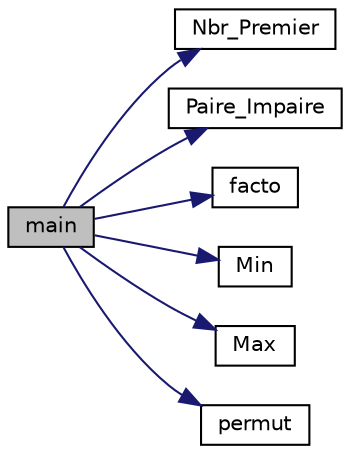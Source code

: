 digraph "main"
{
  edge [fontname="Helvetica",fontsize="10",labelfontname="Helvetica",labelfontsize="10"];
  node [fontname="Helvetica",fontsize="10",shape=record];
  rankdir="LR";
  Node5 [label="main",height=0.2,width=0.4,color="black", fillcolor="grey75", style="filled", fontcolor="black"];
  Node5 -> Node6 [color="midnightblue",fontsize="10",style="solid",fontname="Helvetica"];
  Node6 [label="Nbr_Premier",height=0.2,width=0.4,color="black", fillcolor="white", style="filled",URL="$_entiiers_8cpp.html#a337f40cdb470da6b53f06cc21538a618"];
  Node5 -> Node7 [color="midnightblue",fontsize="10",style="solid",fontname="Helvetica"];
  Node7 [label="Paire_Impaire",height=0.2,width=0.4,color="black", fillcolor="white", style="filled",URL="$_entiiers_8cpp.html#ad1135c5c8ac6634fa963f3354106149a"];
  Node5 -> Node8 [color="midnightblue",fontsize="10",style="solid",fontname="Helvetica"];
  Node8 [label="facto",height=0.2,width=0.4,color="black", fillcolor="white", style="filled",URL="$_entiiers_8cpp.html#a9e36a6eedec19087114b5f62867d0a2c"];
  Node5 -> Node9 [color="midnightblue",fontsize="10",style="solid",fontname="Helvetica"];
  Node9 [label="Min",height=0.2,width=0.4,color="black", fillcolor="white", style="filled",URL="$_entiiers_8cpp.html#a326f69deb0ea0e5143dcdbb36b498978"];
  Node5 -> Node10 [color="midnightblue",fontsize="10",style="solid",fontname="Helvetica"];
  Node10 [label="Max",height=0.2,width=0.4,color="black", fillcolor="white", style="filled",URL="$_entiiers_8cpp.html#a992f5958fde153b62f61d9b6852abaef"];
  Node5 -> Node11 [color="midnightblue",fontsize="10",style="solid",fontname="Helvetica"];
  Node11 [label="permut",height=0.2,width=0.4,color="black", fillcolor="white", style="filled",URL="$_entiiers_8cpp.html#a8014e252069cf914ca622583295f5432"];
}
